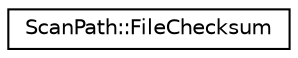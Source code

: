 digraph "Graphical Class Hierarchy"
{
  edge [fontname="Helvetica",fontsize="10",labelfontname="Helvetica",labelfontsize="10"];
  node [fontname="Helvetica",fontsize="10",shape=record];
  rankdir="LR";
  Node1 [label="ScanPath::FileChecksum",height=0.2,width=0.4,color="black", fillcolor="white", style="filled",URL="$structRNReplicaNet_1_1RNLobby_1_1ScanPath_1_1FileChecksum.html"];
}
